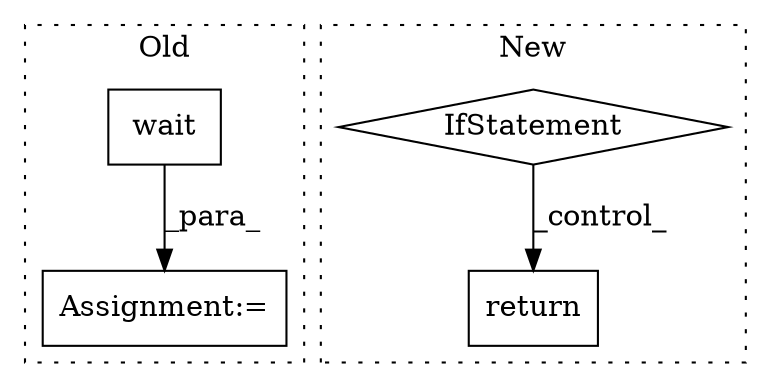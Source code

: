 digraph G {
subgraph cluster0 {
1 [label="wait" a="32" s="4289" l="6" shape="box"];
3 [label="Assignment:=" a="7" s="4702" l="1" shape="box"];
label = "Old";
style="dotted";
}
subgraph cluster1 {
2 [label="return" a="41" s="4238" l="7" shape="box"];
4 [label="IfStatement" a="25" s="4193,4228" l="4,2" shape="diamond"];
label = "New";
style="dotted";
}
1 -> 3 [label="_para_"];
4 -> 2 [label="_control_"];
}